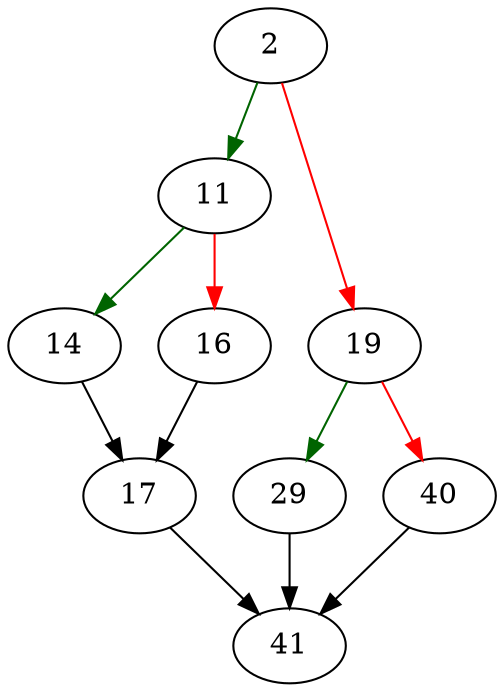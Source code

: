 strict digraph "whereNthSubterm" {
	// Node definitions.
	2 [entry=true];
	11;
	19;
	14;
	16;
	17;
	41;
	29;
	40;

	// Edge definitions.
	2 -> 11 [
		color=darkgreen
		cond=true
	];
	2 -> 19 [
		color=red
		cond=false
	];
	11 -> 14 [
		color=darkgreen
		cond=true
	];
	11 -> 16 [
		color=red
		cond=false
	];
	19 -> 29 [
		color=darkgreen
		cond=true
	];
	19 -> 40 [
		color=red
		cond=false
	];
	14 -> 17;
	16 -> 17;
	17 -> 41;
	29 -> 41;
	40 -> 41;
}